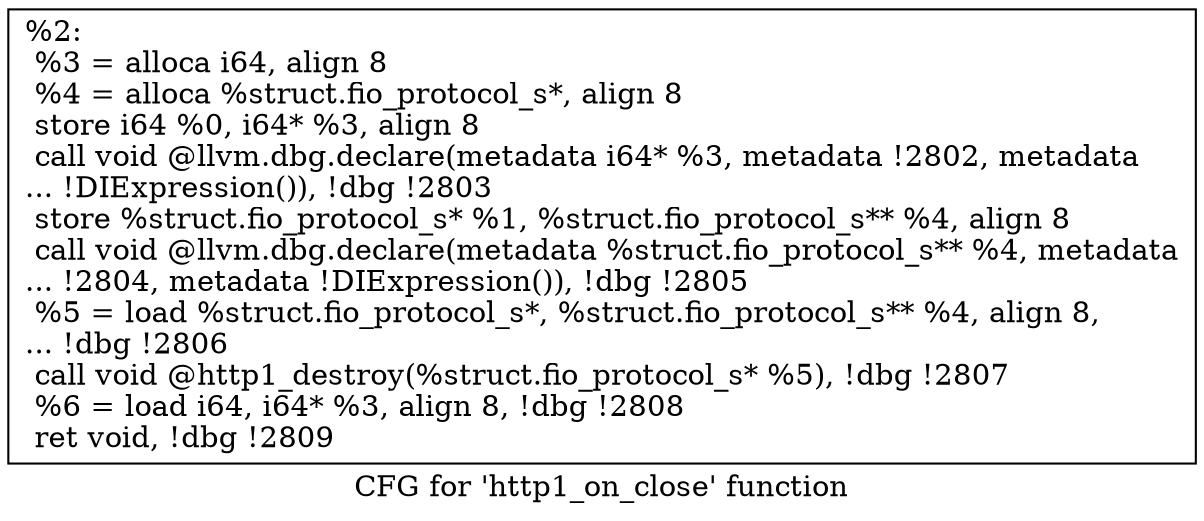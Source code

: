 digraph "CFG for 'http1_on_close' function" {
	label="CFG for 'http1_on_close' function";

	Node0x5568521f03c0 [shape=record,label="{%2:\l  %3 = alloca i64, align 8\l  %4 = alloca %struct.fio_protocol_s*, align 8\l  store i64 %0, i64* %3, align 8\l  call void @llvm.dbg.declare(metadata i64* %3, metadata !2802, metadata\l... !DIExpression()), !dbg !2803\l  store %struct.fio_protocol_s* %1, %struct.fio_protocol_s** %4, align 8\l  call void @llvm.dbg.declare(metadata %struct.fio_protocol_s** %4, metadata\l... !2804, metadata !DIExpression()), !dbg !2805\l  %5 = load %struct.fio_protocol_s*, %struct.fio_protocol_s** %4, align 8,\l... !dbg !2806\l  call void @http1_destroy(%struct.fio_protocol_s* %5), !dbg !2807\l  %6 = load i64, i64* %3, align 8, !dbg !2808\l  ret void, !dbg !2809\l}"];
}
